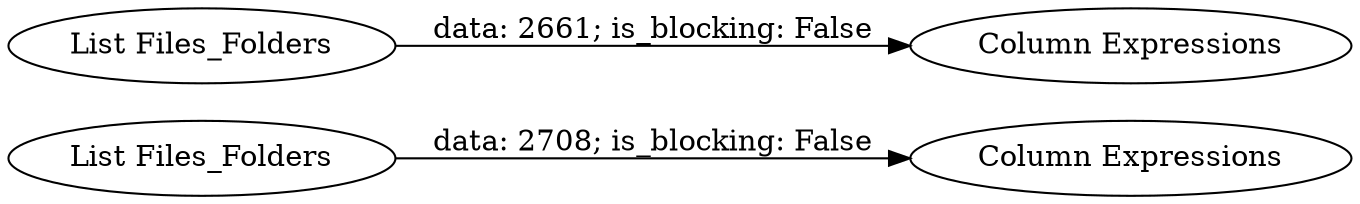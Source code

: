 digraph {
	"-5797173839554692976_1" [label="List Files_Folders"]
	"-5797173839554692976_3" [label="Column Expressions"]
	"-5797173839554692976_2" [label="Column Expressions"]
	"-5797173839554692976_4" [label="List Files_Folders"]
	"-5797173839554692976_4" -> "-5797173839554692976_3" [label="data: 2661; is_blocking: False"]
	"-5797173839554692976_1" -> "-5797173839554692976_2" [label="data: 2708; is_blocking: False"]
	rankdir=LR
}
